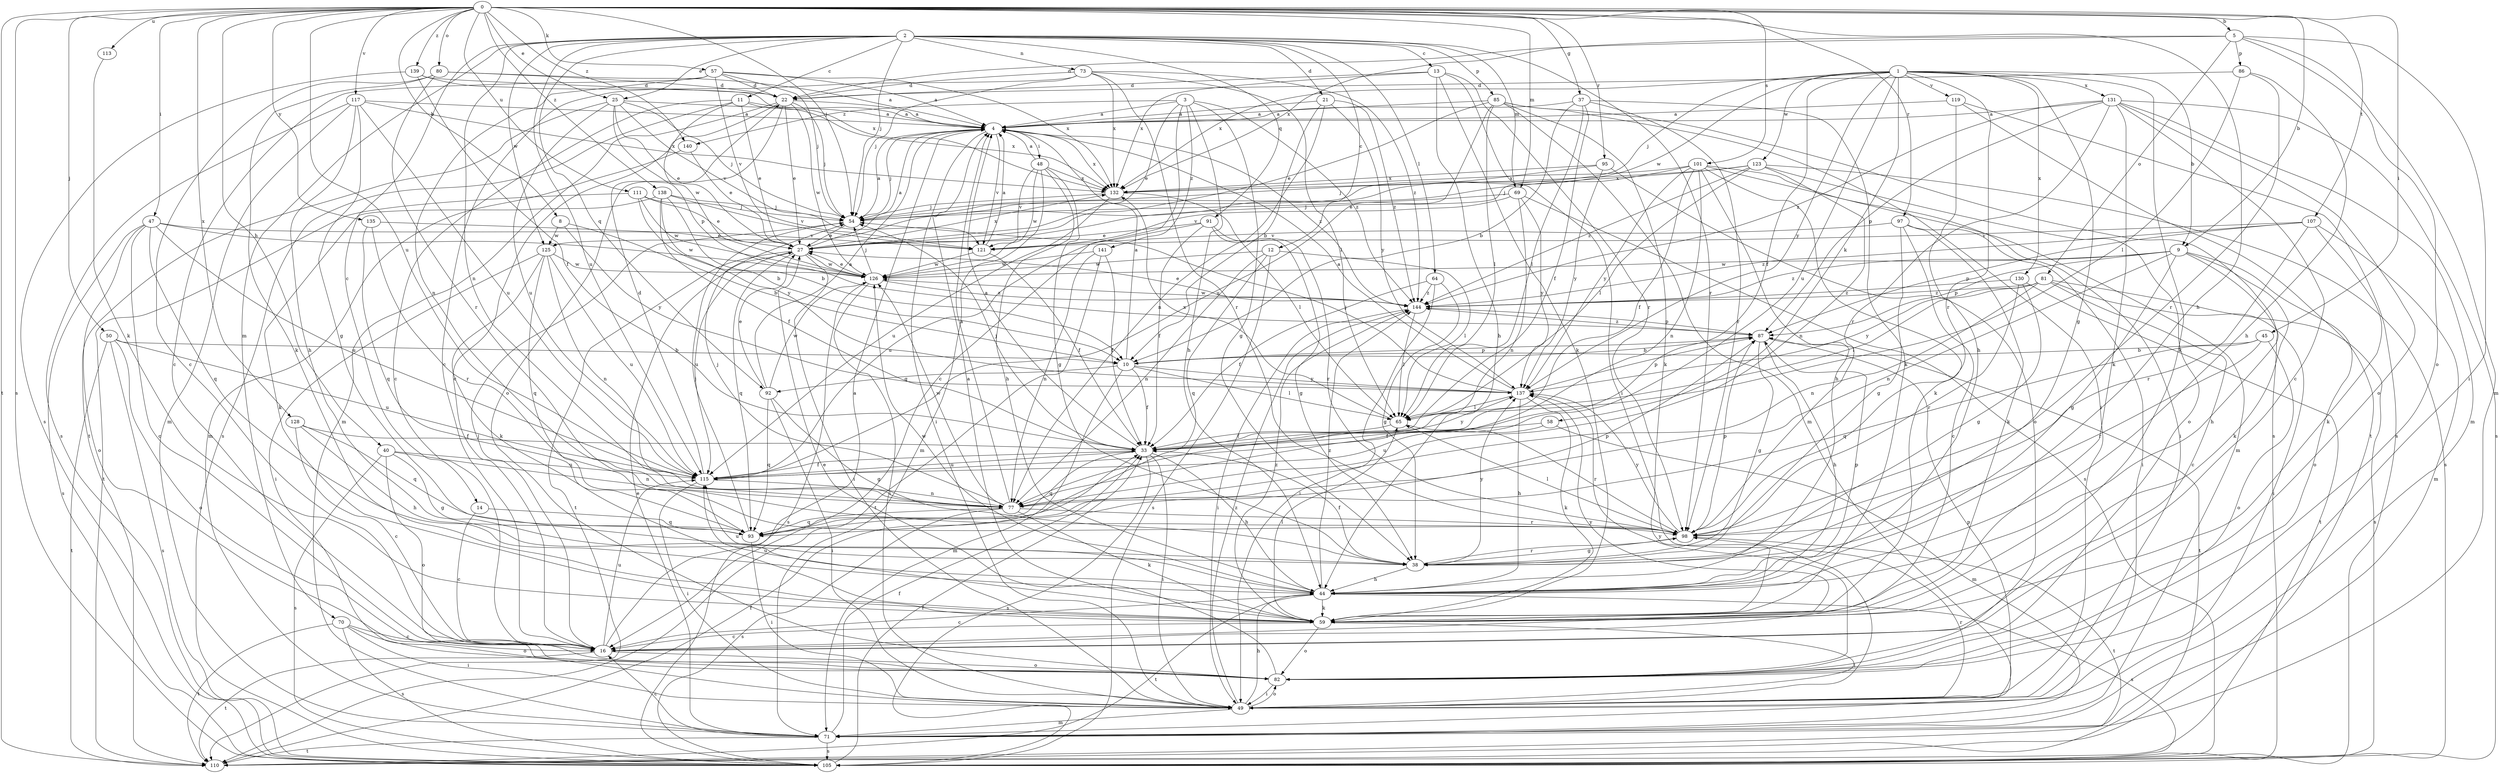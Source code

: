 strict digraph  {
0;
1;
2;
3;
4;
5;
8;
9;
10;
11;
12;
13;
14;
16;
21;
22;
25;
27;
33;
37;
38;
40;
44;
45;
47;
48;
49;
50;
54;
57;
58;
59;
64;
65;
69;
70;
71;
73;
77;
80;
81;
82;
85;
86;
87;
91;
92;
93;
95;
97;
98;
101;
105;
107;
110;
111;
113;
115;
117;
119;
121;
123;
125;
126;
128;
130;
131;
132;
135;
137;
138;
139;
140;
141;
144;
0 -> 5  [label=b];
0 -> 8  [label=b];
0 -> 9  [label=b];
0 -> 25  [label=e];
0 -> 37  [label=g];
0 -> 40  [label=h];
0 -> 44  [label=h];
0 -> 45  [label=i];
0 -> 47  [label=i];
0 -> 50  [label=j];
0 -> 54  [label=j];
0 -> 57  [label=k];
0 -> 69  [label=m];
0 -> 80  [label=o];
0 -> 95  [label=r];
0 -> 97  [label=r];
0 -> 101  [label=s];
0 -> 105  [label=s];
0 -> 107  [label=t];
0 -> 110  [label=t];
0 -> 111  [label=u];
0 -> 113  [label=u];
0 -> 115  [label=u];
0 -> 117  [label=v];
0 -> 128  [label=x];
0 -> 135  [label=y];
0 -> 138  [label=z];
0 -> 139  [label=z];
0 -> 140  [label=z];
1 -> 9  [label=b];
1 -> 33  [label=f];
1 -> 38  [label=g];
1 -> 54  [label=j];
1 -> 58  [label=k];
1 -> 59  [label=k];
1 -> 98  [label=r];
1 -> 115  [label=u];
1 -> 119  [label=v];
1 -> 123  [label=w];
1 -> 125  [label=w];
1 -> 130  [label=x];
1 -> 131  [label=x];
1 -> 132  [label=x];
1 -> 137  [label=y];
2 -> 11  [label=c];
2 -> 12  [label=c];
2 -> 13  [label=c];
2 -> 14  [label=c];
2 -> 21  [label=d];
2 -> 25  [label=e];
2 -> 54  [label=j];
2 -> 64  [label=l];
2 -> 69  [label=m];
2 -> 70  [label=m];
2 -> 73  [label=n];
2 -> 77  [label=n];
2 -> 85  [label=p];
2 -> 91  [label=q];
2 -> 92  [label=q];
2 -> 98  [label=r];
2 -> 115  [label=u];
2 -> 125  [label=w];
3 -> 4  [label=a];
3 -> 16  [label=c];
3 -> 27  [label=e];
3 -> 38  [label=g];
3 -> 44  [label=h];
3 -> 140  [label=z];
3 -> 141  [label=z];
3 -> 144  [label=z];
4 -> 48  [label=i];
4 -> 49  [label=i];
4 -> 54  [label=j];
4 -> 121  [label=v];
4 -> 132  [label=x];
4 -> 144  [label=z];
5 -> 22  [label=d];
5 -> 49  [label=i];
5 -> 71  [label=m];
5 -> 81  [label=o];
5 -> 82  [label=o];
5 -> 86  [label=p];
5 -> 132  [label=x];
8 -> 10  [label=b];
8 -> 125  [label=w];
8 -> 137  [label=y];
9 -> 38  [label=g];
9 -> 44  [label=h];
9 -> 59  [label=k];
9 -> 77  [label=n];
9 -> 82  [label=o];
9 -> 87  [label=p];
9 -> 126  [label=w];
9 -> 144  [label=z];
10 -> 4  [label=a];
10 -> 33  [label=f];
10 -> 65  [label=l];
10 -> 71  [label=m];
10 -> 87  [label=p];
10 -> 92  [label=q];
10 -> 137  [label=y];
11 -> 4  [label=a];
11 -> 16  [label=c];
11 -> 27  [label=e];
11 -> 105  [label=s];
11 -> 126  [label=w];
11 -> 132  [label=x];
12 -> 65  [label=l];
12 -> 77  [label=n];
12 -> 93  [label=q];
12 -> 105  [label=s];
12 -> 126  [label=w];
13 -> 22  [label=d];
13 -> 44  [label=h];
13 -> 49  [label=i];
13 -> 59  [label=k];
13 -> 98  [label=r];
13 -> 132  [label=x];
14 -> 16  [label=c];
14 -> 93  [label=q];
16 -> 4  [label=a];
16 -> 54  [label=j];
16 -> 82  [label=o];
16 -> 110  [label=t];
16 -> 115  [label=u];
16 -> 137  [label=y];
21 -> 4  [label=a];
21 -> 10  [label=b];
21 -> 77  [label=n];
21 -> 137  [label=y];
21 -> 144  [label=z];
22 -> 4  [label=a];
22 -> 16  [label=c];
22 -> 27  [label=e];
22 -> 54  [label=j];
22 -> 71  [label=m];
22 -> 82  [label=o];
22 -> 126  [label=w];
25 -> 4  [label=a];
25 -> 27  [label=e];
25 -> 54  [label=j];
25 -> 87  [label=p];
25 -> 110  [label=t];
25 -> 115  [label=u];
25 -> 121  [label=v];
27 -> 4  [label=a];
27 -> 49  [label=i];
27 -> 93  [label=q];
27 -> 110  [label=t];
27 -> 115  [label=u];
27 -> 126  [label=w];
27 -> 132  [label=x];
33 -> 4  [label=a];
33 -> 44  [label=h];
33 -> 49  [label=i];
33 -> 54  [label=j];
33 -> 93  [label=q];
33 -> 105  [label=s];
33 -> 115  [label=u];
33 -> 137  [label=y];
37 -> 4  [label=a];
37 -> 10  [label=b];
37 -> 33  [label=f];
37 -> 59  [label=k];
37 -> 65  [label=l];
37 -> 98  [label=r];
38 -> 33  [label=f];
38 -> 44  [label=h];
38 -> 98  [label=r];
38 -> 137  [label=y];
40 -> 38  [label=g];
40 -> 77  [label=n];
40 -> 82  [label=o];
40 -> 105  [label=s];
40 -> 115  [label=u];
44 -> 16  [label=c];
44 -> 59  [label=k];
44 -> 87  [label=p];
44 -> 105  [label=s];
44 -> 110  [label=t];
44 -> 115  [label=u];
44 -> 126  [label=w];
44 -> 144  [label=z];
45 -> 10  [label=b];
45 -> 82  [label=o];
45 -> 93  [label=q];
45 -> 98  [label=r];
47 -> 16  [label=c];
47 -> 82  [label=o];
47 -> 93  [label=q];
47 -> 105  [label=s];
47 -> 115  [label=u];
47 -> 121  [label=v];
47 -> 126  [label=w];
48 -> 4  [label=a];
48 -> 38  [label=g];
48 -> 44  [label=h];
48 -> 71  [label=m];
48 -> 121  [label=v];
48 -> 126  [label=w];
48 -> 132  [label=x];
49 -> 44  [label=h];
49 -> 71  [label=m];
49 -> 82  [label=o];
49 -> 87  [label=p];
49 -> 98  [label=r];
49 -> 144  [label=z];
50 -> 10  [label=b];
50 -> 82  [label=o];
50 -> 105  [label=s];
50 -> 110  [label=t];
50 -> 115  [label=u];
54 -> 4  [label=a];
54 -> 27  [label=e];
57 -> 4  [label=a];
57 -> 16  [label=c];
57 -> 22  [label=d];
57 -> 54  [label=j];
57 -> 77  [label=n];
57 -> 121  [label=v];
57 -> 132  [label=x];
58 -> 33  [label=f];
58 -> 71  [label=m];
58 -> 115  [label=u];
59 -> 4  [label=a];
59 -> 16  [label=c];
59 -> 49  [label=i];
59 -> 65  [label=l];
59 -> 82  [label=o];
59 -> 115  [label=u];
59 -> 144  [label=z];
64 -> 33  [label=f];
64 -> 38  [label=g];
64 -> 49  [label=i];
64 -> 144  [label=z];
65 -> 33  [label=f];
65 -> 98  [label=r];
65 -> 132  [label=x];
69 -> 54  [label=j];
69 -> 77  [label=n];
69 -> 105  [label=s];
69 -> 121  [label=v];
69 -> 137  [label=y];
70 -> 16  [label=c];
70 -> 49  [label=i];
70 -> 82  [label=o];
70 -> 105  [label=s];
70 -> 110  [label=t];
71 -> 16  [label=c];
71 -> 27  [label=e];
71 -> 33  [label=f];
71 -> 105  [label=s];
71 -> 110  [label=t];
73 -> 16  [label=c];
73 -> 22  [label=d];
73 -> 54  [label=j];
73 -> 65  [label=l];
73 -> 98  [label=r];
73 -> 132  [label=x];
73 -> 144  [label=z];
77 -> 4  [label=a];
77 -> 54  [label=j];
77 -> 59  [label=k];
77 -> 93  [label=q];
77 -> 98  [label=r];
77 -> 105  [label=s];
77 -> 126  [label=w];
80 -> 4  [label=a];
80 -> 16  [label=c];
80 -> 22  [label=d];
80 -> 59  [label=k];
80 -> 98  [label=r];
81 -> 16  [label=c];
81 -> 49  [label=i];
81 -> 65  [label=l];
81 -> 77  [label=n];
81 -> 105  [label=s];
81 -> 137  [label=y];
81 -> 144  [label=z];
82 -> 27  [label=e];
82 -> 49  [label=i];
82 -> 137  [label=y];
85 -> 4  [label=a];
85 -> 27  [label=e];
85 -> 49  [label=i];
85 -> 59  [label=k];
85 -> 65  [label=l];
85 -> 71  [label=m];
85 -> 105  [label=s];
85 -> 115  [label=u];
86 -> 22  [label=d];
86 -> 44  [label=h];
86 -> 65  [label=l];
86 -> 98  [label=r];
87 -> 10  [label=b];
87 -> 38  [label=g];
87 -> 44  [label=h];
87 -> 110  [label=t];
87 -> 144  [label=z];
91 -> 27  [label=e];
91 -> 33  [label=f];
91 -> 38  [label=g];
91 -> 98  [label=r];
91 -> 115  [label=u];
92 -> 4  [label=a];
92 -> 27  [label=e];
92 -> 38  [label=g];
92 -> 49  [label=i];
92 -> 93  [label=q];
92 -> 126  [label=w];
93 -> 49  [label=i];
93 -> 54  [label=j];
93 -> 87  [label=p];
95 -> 54  [label=j];
95 -> 82  [label=o];
95 -> 132  [label=x];
95 -> 137  [label=y];
97 -> 16  [label=c];
97 -> 38  [label=g];
97 -> 49  [label=i];
97 -> 59  [label=k];
97 -> 121  [label=v];
98 -> 38  [label=g];
98 -> 65  [label=l];
98 -> 87  [label=p];
98 -> 110  [label=t];
98 -> 137  [label=y];
101 -> 27  [label=e];
101 -> 33  [label=f];
101 -> 44  [label=h];
101 -> 49  [label=i];
101 -> 59  [label=k];
101 -> 71  [label=m];
101 -> 77  [label=n];
101 -> 132  [label=x];
101 -> 137  [label=y];
105 -> 33  [label=f];
107 -> 59  [label=k];
107 -> 71  [label=m];
107 -> 87  [label=p];
107 -> 98  [label=r];
107 -> 121  [label=v];
107 -> 144  [label=z];
110 -> 33  [label=f];
111 -> 10  [label=b];
111 -> 27  [label=e];
111 -> 54  [label=j];
111 -> 110  [label=t];
111 -> 126  [label=w];
113 -> 59  [label=k];
115 -> 22  [label=d];
115 -> 33  [label=f];
115 -> 49  [label=i];
115 -> 77  [label=n];
117 -> 4  [label=a];
117 -> 38  [label=g];
117 -> 44  [label=h];
117 -> 71  [label=m];
117 -> 105  [label=s];
117 -> 115  [label=u];
117 -> 132  [label=x];
119 -> 4  [label=a];
119 -> 44  [label=h];
119 -> 105  [label=s];
119 -> 110  [label=t];
121 -> 4  [label=a];
121 -> 33  [label=f];
121 -> 126  [label=w];
123 -> 54  [label=j];
123 -> 65  [label=l];
123 -> 77  [label=n];
123 -> 82  [label=o];
123 -> 105  [label=s];
123 -> 132  [label=x];
123 -> 144  [label=z];
125 -> 49  [label=i];
125 -> 59  [label=k];
125 -> 77  [label=n];
125 -> 93  [label=q];
125 -> 115  [label=u];
125 -> 126  [label=w];
126 -> 27  [label=e];
126 -> 49  [label=i];
126 -> 54  [label=j];
126 -> 105  [label=s];
126 -> 144  [label=z];
128 -> 16  [label=c];
128 -> 33  [label=f];
128 -> 44  [label=h];
128 -> 93  [label=q];
130 -> 38  [label=g];
130 -> 98  [label=r];
130 -> 110  [label=t];
130 -> 144  [label=z];
131 -> 4  [label=a];
131 -> 16  [label=c];
131 -> 59  [label=k];
131 -> 71  [label=m];
131 -> 82  [label=o];
131 -> 87  [label=p];
131 -> 98  [label=r];
131 -> 105  [label=s];
131 -> 144  [label=z];
132 -> 54  [label=j];
132 -> 65  [label=l];
132 -> 115  [label=u];
135 -> 27  [label=e];
135 -> 93  [label=q];
135 -> 98  [label=r];
137 -> 4  [label=a];
137 -> 44  [label=h];
137 -> 54  [label=j];
137 -> 59  [label=k];
137 -> 65  [label=l];
137 -> 87  [label=p];
138 -> 10  [label=b];
138 -> 33  [label=f];
138 -> 54  [label=j];
138 -> 59  [label=k];
138 -> 121  [label=v];
138 -> 137  [label=y];
139 -> 22  [label=d];
139 -> 33  [label=f];
139 -> 105  [label=s];
139 -> 132  [label=x];
140 -> 27  [label=e];
140 -> 71  [label=m];
141 -> 33  [label=f];
141 -> 77  [label=n];
141 -> 110  [label=t];
141 -> 126  [label=w];
144 -> 27  [label=e];
144 -> 49  [label=i];
144 -> 65  [label=l];
144 -> 87  [label=p];
144 -> 126  [label=w];
}
